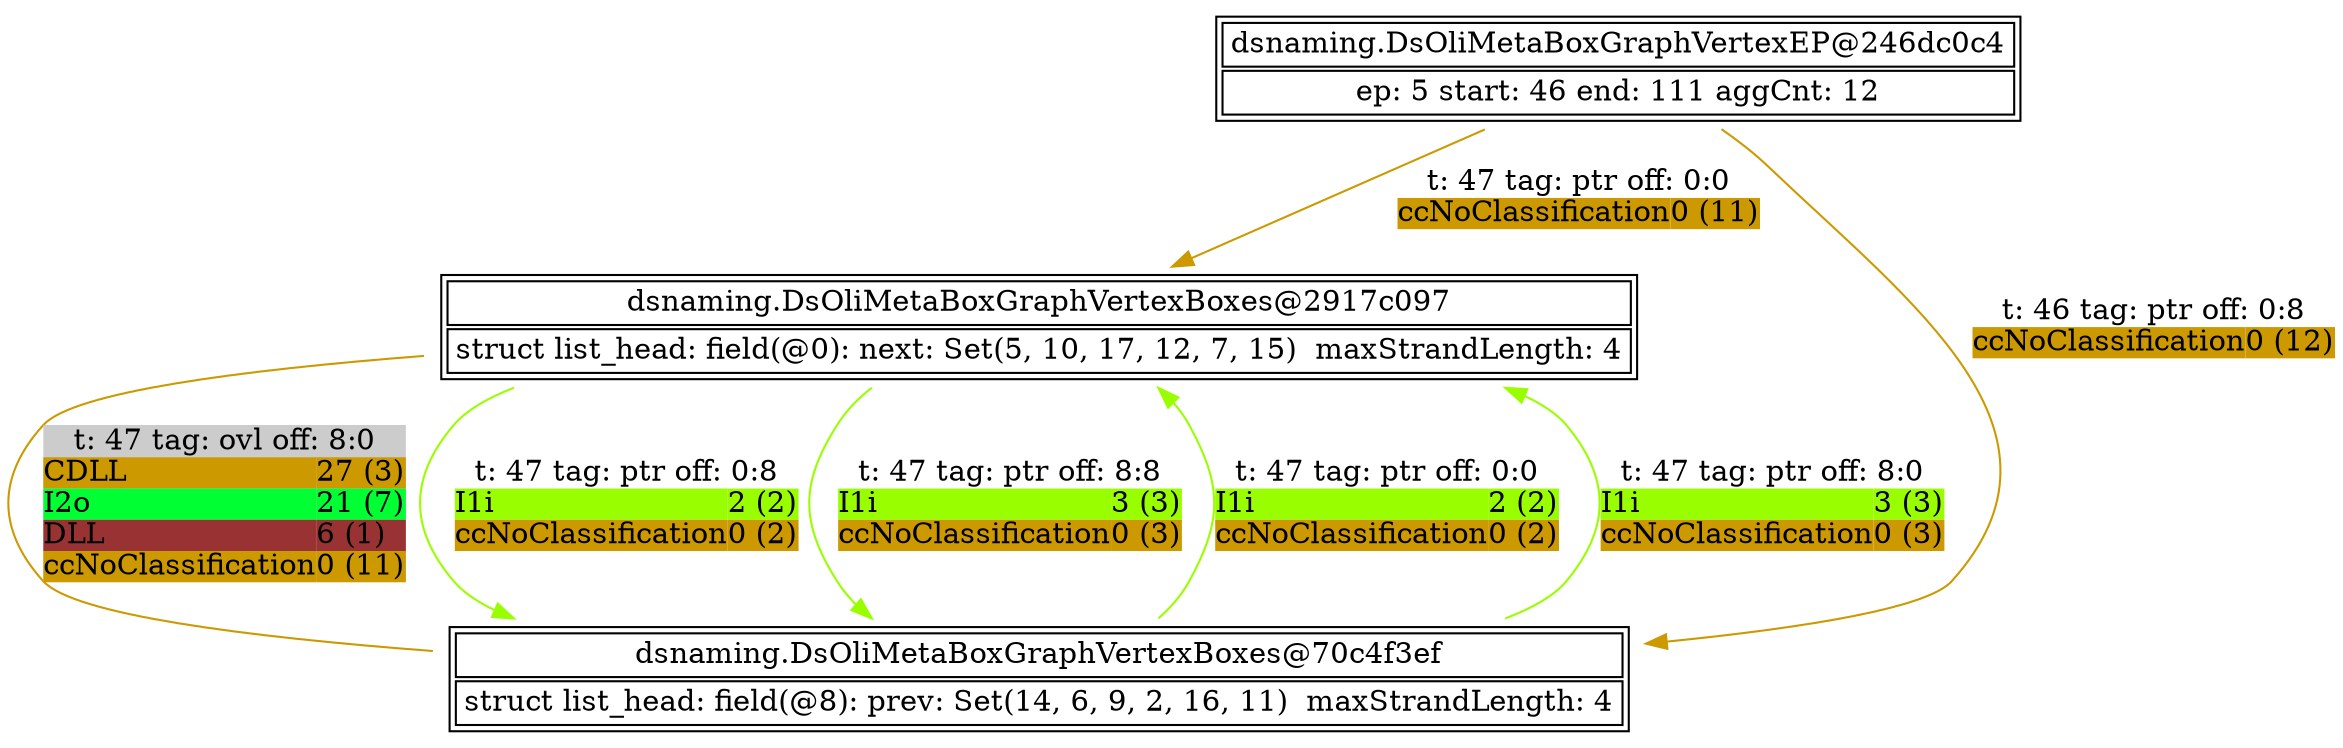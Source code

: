digraph G {
	"dsnaming.DsOliMetaBoxGraphVertexBoxes@2917c097" -> "dsnaming.DsOliMetaBoxGraphVertexBoxes@70c4f3ef" [dir = none, label = <<TABLE BORDER="0" ALIGN="left" BGCOLOR="#CCCCCC" COLOR="black" CELLBORDER="0" CELLPADDING="0" CELLSPACING="0"><TR><TD COLSPAN="2">t: 47 tag: ovl off: 8:0</TD></TR><TR><TD ALIGN="left" BGCOLOR="#CC9900">CDLL</TD><TD ALIGN="left" BGCOLOR="#CC9900">27 (3)</TD></TR><TR><TD ALIGN="left" BGCOLOR="#00FF33">I2o</TD><TD ALIGN="left" BGCOLOR="#00FF33">21 (7)</TD></TR><TR><TD ALIGN="left" BGCOLOR="#993333">DLL</TD><TD ALIGN="left" BGCOLOR="#993333">6 (1)</TD></TR><TR><TD ALIGN="left" BGCOLOR="#CC9900">ccNoClassification</TD><TD ALIGN="left" BGCOLOR="#CC9900">0 (11)</TD></TR></TABLE>>, color = "#CC9900"]
	"dsnaming.DsOliMetaBoxGraphVertexEP@246dc0c4" -> "dsnaming.DsOliMetaBoxGraphVertexBoxes@2917c097" [color = "#CC9900", label = <<TABLE BORDER="0" ALIGN="left" COLOR="black" CELLBORDER="0"  CELLPADDING="0" CELLSPACING="0"><TR><TD COLSPAN="2">t: 47 tag: ptr off: 0:0</TD></TR><TR><TD ALIGN="left" BGCOLOR="#CC9900">ccNoClassification</TD><TD ALIGN="left" BGCOLOR="#CC9900">0 (11)</TD></TR></TABLE>>]
	"dsnaming.DsOliMetaBoxGraphVertexBoxes@2917c097" -> "dsnaming.DsOliMetaBoxGraphVertexBoxes@70c4f3ef" [color = "#99FF00", label = <<TABLE BORDER="0" ALIGN="left" COLOR="black" CELLBORDER="0"  CELLPADDING="0" CELLSPACING="0"><TR><TD COLSPAN="2">t: 47 tag: ptr off: 0:8</TD></TR><TR><TD ALIGN="left" BGCOLOR="#99FF00">I1i</TD><TD ALIGN="left" BGCOLOR="#99FF00">2 (2)</TD></TR><TR><TD ALIGN="left" BGCOLOR="#CC9900">ccNoClassification</TD><TD ALIGN="left" BGCOLOR="#CC9900">0 (2)</TD></TR></TABLE>>]
	"dsnaming.DsOliMetaBoxGraphVertexBoxes@70c4f3ef" -> "dsnaming.DsOliMetaBoxGraphVertexBoxes@2917c097" [color = "#99FF00", label = <<TABLE BORDER="0" ALIGN="left" COLOR="black" CELLBORDER="0"  CELLPADDING="0" CELLSPACING="0"><TR><TD COLSPAN="2">t: 47 tag: ptr off: 0:0</TD></TR><TR><TD ALIGN="left" BGCOLOR="#99FF00">I1i</TD><TD ALIGN="left" BGCOLOR="#99FF00">2 (2)</TD></TR><TR><TD ALIGN="left" BGCOLOR="#CC9900">ccNoClassification</TD><TD ALIGN="left" BGCOLOR="#CC9900">0 (2)</TD></TR></TABLE>>]
	"dsnaming.DsOliMetaBoxGraphVertexBoxes@2917c097" -> "dsnaming.DsOliMetaBoxGraphVertexBoxes@70c4f3ef" [color = "#99FF00", label = <<TABLE BORDER="0" ALIGN="left" COLOR="black" CELLBORDER="0"  CELLPADDING="0" CELLSPACING="0"><TR><TD COLSPAN="2">t: 47 tag: ptr off: 8:8</TD></TR><TR><TD ALIGN="left" BGCOLOR="#99FF00">I1i</TD><TD ALIGN="left" BGCOLOR="#99FF00">3 (3)</TD></TR><TR><TD ALIGN="left" BGCOLOR="#CC9900">ccNoClassification</TD><TD ALIGN="left" BGCOLOR="#CC9900">0 (3)</TD></TR></TABLE>>]
	"dsnaming.DsOliMetaBoxGraphVertexBoxes@70c4f3ef" -> "dsnaming.DsOliMetaBoxGraphVertexBoxes@2917c097" [color = "#99FF00", label = <<TABLE BORDER="0" ALIGN="left" COLOR="black" CELLBORDER="0"  CELLPADDING="0" CELLSPACING="0"><TR><TD COLSPAN="2">t: 47 tag: ptr off: 8:0</TD></TR><TR><TD ALIGN="left" BGCOLOR="#99FF00">I1i</TD><TD ALIGN="left" BGCOLOR="#99FF00">3 (3)</TD></TR><TR><TD ALIGN="left" BGCOLOR="#CC9900">ccNoClassification</TD><TD ALIGN="left" BGCOLOR="#CC9900">0 (3)</TD></TR></TABLE>>]
	"dsnaming.DsOliMetaBoxGraphVertexEP@246dc0c4" -> "dsnaming.DsOliMetaBoxGraphVertexBoxes@70c4f3ef" [color = "#CC9900", label = <<TABLE BORDER="0" ALIGN="left" COLOR="black" CELLBORDER="0"  CELLPADDING="0" CELLSPACING="0"><TR><TD COLSPAN="2">t: 46 tag: ptr off: 0:8</TD></TR><TR><TD ALIGN="left" BGCOLOR="#CC9900">ccNoClassification</TD><TD ALIGN="left" BGCOLOR="#CC9900">0 (12)</TD></TR></TABLE>>]
	subgraph connected_vertices {
		rankdir = LR
		"dsnaming.DsOliMetaBoxGraphVertexBoxes@2917c097"  [label = <<TABLE><TR><TD COLSPAN="2">dsnaming.DsOliMetaBoxGraphVertexBoxes@2917c097</TD></TR><TR><TD COLSPAN="2">struct list_head: field(@0): next: Set(5, 10, 17, 12, 7, 15)  maxStrandLength: 4</TD></TR></TABLE>>, shape = none]
		"dsnaming.DsOliMetaBoxGraphVertexEP@246dc0c4"  [label = <<TABLE><TR><TD COLSPAN="2">dsnaming.DsOliMetaBoxGraphVertexEP@246dc0c4</TD></TR><TR><TD COLSPAN="2">ep: 5 start: 46 end: 111 aggCnt: 12</TD></TR></TABLE>>, shape = none]
		"dsnaming.DsOliMetaBoxGraphVertexBoxes@70c4f3ef"  [label = <<TABLE><TR><TD COLSPAN="2">dsnaming.DsOliMetaBoxGraphVertexBoxes@70c4f3ef</TD></TR><TR><TD COLSPAN="2">struct list_head: field(@8): prev: Set(14, 6, 9, 2, 16, 11)  maxStrandLength: 4</TD></TR></TABLE>>, shape = none]
	}
}